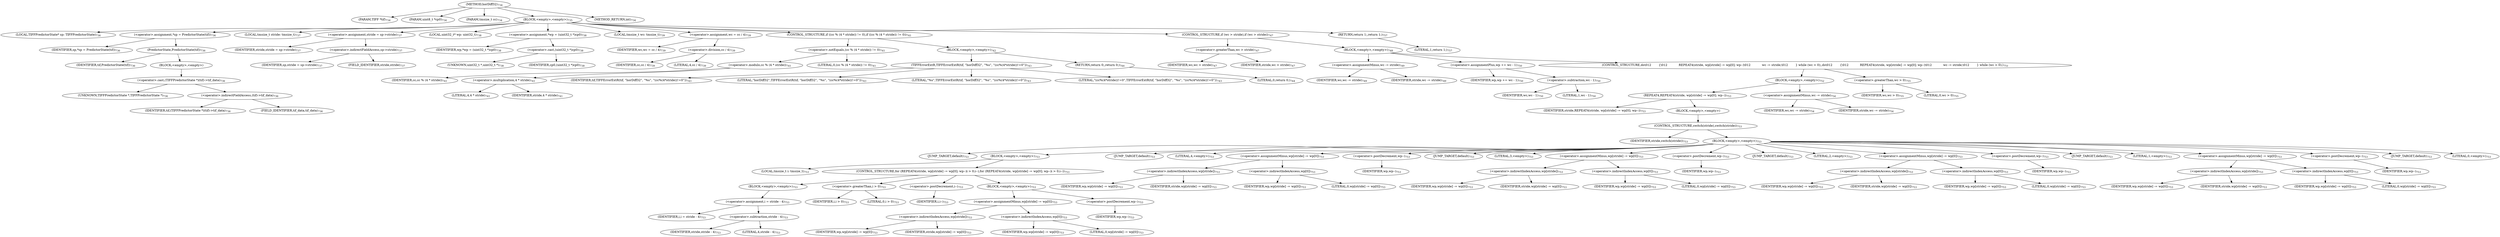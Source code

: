 digraph "horDiff32" {  
"38408" [label = <(METHOD,horDiff32)<SUB>734</SUB>> ]
"38409" [label = <(PARAM,TIFF *tif)<SUB>734</SUB>> ]
"38410" [label = <(PARAM,uint8_t *cp0)<SUB>734</SUB>> ]
"38411" [label = <(PARAM,tmsize_t cc)<SUB>734</SUB>> ]
"38412" [label = <(BLOCK,&lt;empty&gt;,&lt;empty&gt;)<SUB>735</SUB>> ]
"38413" [label = <(LOCAL,TIFFPredictorState* sp: TIFFPredictorState)<SUB>736</SUB>> ]
"38414" [label = <(&lt;operator&gt;.assignment,*sp = PredictorState(tif))<SUB>736</SUB>> ]
"38415" [label = <(IDENTIFIER,sp,*sp = PredictorState(tif))<SUB>736</SUB>> ]
"38416" [label = <(PredictorState,PredictorState(tif))<SUB>736</SUB>> ]
"38417" [label = <(IDENTIFIER,tif,PredictorState(tif))<SUB>736</SUB>> ]
"38418" [label = <(BLOCK,&lt;empty&gt;,&lt;empty&gt;)> ]
"38419" [label = <(&lt;operator&gt;.cast,(TIFFPredictorState *)(tif)-&gt;tif_data)<SUB>736</SUB>> ]
"38420" [label = <(UNKNOWN,TIFFPredictorState *,TIFFPredictorState *)<SUB>736</SUB>> ]
"38421" [label = <(&lt;operator&gt;.indirectFieldAccess,(tif)-&gt;tif_data)<SUB>736</SUB>> ]
"38422" [label = <(IDENTIFIER,tif,(TIFFPredictorState *)(tif)-&gt;tif_data)<SUB>736</SUB>> ]
"38423" [label = <(FIELD_IDENTIFIER,tif_data,tif_data)<SUB>736</SUB>> ]
"38424" [label = <(LOCAL,tmsize_t stride: tmsize_t)<SUB>737</SUB>> ]
"38425" [label = <(&lt;operator&gt;.assignment,stride = sp-&gt;stride)<SUB>737</SUB>> ]
"38426" [label = <(IDENTIFIER,stride,stride = sp-&gt;stride)<SUB>737</SUB>> ]
"38427" [label = <(&lt;operator&gt;.indirectFieldAccess,sp-&gt;stride)<SUB>737</SUB>> ]
"38428" [label = <(IDENTIFIER,sp,stride = sp-&gt;stride)<SUB>737</SUB>> ]
"38429" [label = <(FIELD_IDENTIFIER,stride,stride)<SUB>737</SUB>> ]
"38430" [label = <(LOCAL,uint32_t* wp: uint32_t)<SUB>738</SUB>> ]
"38431" [label = <(&lt;operator&gt;.assignment,*wp = (uint32_t *)cp0)<SUB>738</SUB>> ]
"38432" [label = <(IDENTIFIER,wp,*wp = (uint32_t *)cp0)<SUB>738</SUB>> ]
"38433" [label = <(&lt;operator&gt;.cast,(uint32_t *)cp0)<SUB>738</SUB>> ]
"38434" [label = <(UNKNOWN,uint32_t *,uint32_t *)<SUB>738</SUB>> ]
"38435" [label = <(IDENTIFIER,cp0,(uint32_t *)cp0)<SUB>738</SUB>> ]
"38436" [label = <(LOCAL,tmsize_t wc: tmsize_t)<SUB>739</SUB>> ]
"38437" [label = <(&lt;operator&gt;.assignment,wc = cc / 4)<SUB>739</SUB>> ]
"38438" [label = <(IDENTIFIER,wc,wc = cc / 4)<SUB>739</SUB>> ]
"38439" [label = <(&lt;operator&gt;.division,cc / 4)<SUB>739</SUB>> ]
"38440" [label = <(IDENTIFIER,cc,cc / 4)<SUB>739</SUB>> ]
"38441" [label = <(LITERAL,4,cc / 4)<SUB>739</SUB>> ]
"38442" [label = <(CONTROL_STRUCTURE,if ((cc % (4 * stride)) != 0),if ((cc % (4 * stride)) != 0))<SUB>741</SUB>> ]
"38443" [label = <(&lt;operator&gt;.notEquals,(cc % (4 * stride)) != 0)<SUB>741</SUB>> ]
"38444" [label = <(&lt;operator&gt;.modulo,cc % (4 * stride))<SUB>741</SUB>> ]
"38445" [label = <(IDENTIFIER,cc,cc % (4 * stride))<SUB>741</SUB>> ]
"38446" [label = <(&lt;operator&gt;.multiplication,4 * stride)<SUB>741</SUB>> ]
"38447" [label = <(LITERAL,4,4 * stride)<SUB>741</SUB>> ]
"38448" [label = <(IDENTIFIER,stride,4 * stride)<SUB>741</SUB>> ]
"38449" [label = <(LITERAL,0,(cc % (4 * stride)) != 0)<SUB>741</SUB>> ]
"38450" [label = <(BLOCK,&lt;empty&gt;,&lt;empty&gt;)<SUB>742</SUB>> ]
"38451" [label = <(TIFFErrorExtR,TIFFErrorExtR(tif, &quot;horDiff32&quot;, &quot;%s&quot;, &quot;(cc%(4*stride))!=0&quot;))<SUB>743</SUB>> ]
"38452" [label = <(IDENTIFIER,tif,TIFFErrorExtR(tif, &quot;horDiff32&quot;, &quot;%s&quot;, &quot;(cc%(4*stride))!=0&quot;))<SUB>743</SUB>> ]
"38453" [label = <(LITERAL,&quot;horDiff32&quot;,TIFFErrorExtR(tif, &quot;horDiff32&quot;, &quot;%s&quot;, &quot;(cc%(4*stride))!=0&quot;))<SUB>743</SUB>> ]
"38454" [label = <(LITERAL,&quot;%s&quot;,TIFFErrorExtR(tif, &quot;horDiff32&quot;, &quot;%s&quot;, &quot;(cc%(4*stride))!=0&quot;))<SUB>743</SUB>> ]
"38455" [label = <(LITERAL,&quot;(cc%(4*stride))!=0&quot;,TIFFErrorExtR(tif, &quot;horDiff32&quot;, &quot;%s&quot;, &quot;(cc%(4*stride))!=0&quot;))<SUB>743</SUB>> ]
"38456" [label = <(RETURN,return 0;,return 0;)<SUB>744</SUB>> ]
"38457" [label = <(LITERAL,0,return 0;)<SUB>744</SUB>> ]
"38458" [label = <(CONTROL_STRUCTURE,if (wc &gt; stride),if (wc &gt; stride))<SUB>747</SUB>> ]
"38459" [label = <(&lt;operator&gt;.greaterThan,wc &gt; stride)<SUB>747</SUB>> ]
"38460" [label = <(IDENTIFIER,wc,wc &gt; stride)<SUB>747</SUB>> ]
"38461" [label = <(IDENTIFIER,stride,wc &gt; stride)<SUB>747</SUB>> ]
"38462" [label = <(BLOCK,&lt;empty&gt;,&lt;empty&gt;)<SUB>748</SUB>> ]
"38463" [label = <(&lt;operator&gt;.assignmentMinus,wc -= stride)<SUB>749</SUB>> ]
"38464" [label = <(IDENTIFIER,wc,wc -= stride)<SUB>749</SUB>> ]
"38465" [label = <(IDENTIFIER,stride,wc -= stride)<SUB>749</SUB>> ]
"38466" [label = <(&lt;operator&gt;.assignmentPlus,wp += wc - 1)<SUB>750</SUB>> ]
"38467" [label = <(IDENTIFIER,wp,wp += wc - 1)<SUB>750</SUB>> ]
"38468" [label = <(&lt;operator&gt;.subtraction,wc - 1)<SUB>750</SUB>> ]
"38469" [label = <(IDENTIFIER,wc,wc - 1)<SUB>750</SUB>> ]
"38470" [label = <(LITERAL,1,wc - 1)<SUB>750</SUB>> ]
"38471" [label = <(CONTROL_STRUCTURE,do\012        {\012            REPEAT4(stride, wp[stride] -= wp[0]; wp--)\012            wc -= stride;\012        } while (wc &gt; 0);,do\012        {\012            REPEAT4(stride, wp[stride] -= wp[0]; wp--)\012            wc -= stride;\012        } while (wc &gt; 0);)<SUB>751</SUB>> ]
"38472" [label = <(BLOCK,&lt;empty&gt;,&lt;empty&gt;)<SUB>752</SUB>> ]
"38473" [label = <(REPEAT4,REPEAT4(stride, wp[stride] -= wp[0]; wp--))<SUB>753</SUB>> ]
"38474" [label = <(IDENTIFIER,stride,REPEAT4(stride, wp[stride] -= wp[0]; wp--))<SUB>753</SUB>> ]
"38475" [label = <(BLOCK,&lt;empty&gt;,&lt;empty&gt;)> ]
"38476" [label = <(CONTROL_STRUCTURE,switch(stride),switch(stride))<SUB>753</SUB>> ]
"38477" [label = <(IDENTIFIER,stride,switch(stride))<SUB>753</SUB>> ]
"38478" [label = <(BLOCK,&lt;empty&gt;,&lt;empty&gt;)<SUB>753</SUB>> ]
"38479" [label = <(JUMP_TARGET,default)<SUB>753</SUB>> ]
"38480" [label = <(BLOCK,&lt;empty&gt;,&lt;empty&gt;)<SUB>753</SUB>> ]
"38481" [label = <(LOCAL,tmsize_t i: tmsize_t)<SUB>753</SUB>> ]
"38482" [label = <(CONTROL_STRUCTURE,for (REPEAT4(stride, wp[stride] -= wp[0]; wp--)i &gt; 0;i--),for (REPEAT4(stride, wp[stride] -= wp[0]; wp--)i &gt; 0;i--))<SUB>753</SUB>> ]
"38483" [label = <(BLOCK,&lt;empty&gt;,&lt;empty&gt;)<SUB>753</SUB>> ]
"38484" [label = <(&lt;operator&gt;.assignment,i = stride - 4)<SUB>753</SUB>> ]
"38485" [label = <(IDENTIFIER,i,i = stride - 4)<SUB>753</SUB>> ]
"38486" [label = <(&lt;operator&gt;.subtraction,stride - 4)<SUB>753</SUB>> ]
"38487" [label = <(IDENTIFIER,stride,stride - 4)<SUB>753</SUB>> ]
"38488" [label = <(LITERAL,4,stride - 4)<SUB>753</SUB>> ]
"38489" [label = <(&lt;operator&gt;.greaterThan,i &gt; 0)<SUB>753</SUB>> ]
"38490" [label = <(IDENTIFIER,i,i &gt; 0)<SUB>753</SUB>> ]
"38491" [label = <(LITERAL,0,i &gt; 0)<SUB>753</SUB>> ]
"38492" [label = <(&lt;operator&gt;.postDecrement,i--)<SUB>753</SUB>> ]
"38493" [label = <(IDENTIFIER,i,i--)<SUB>753</SUB>> ]
"38494" [label = <(BLOCK,&lt;empty&gt;,&lt;empty&gt;)<SUB>753</SUB>> ]
"38495" [label = <(&lt;operator&gt;.assignmentMinus,wp[stride] -= wp[0])<SUB>753</SUB>> ]
"38496" [label = <(&lt;operator&gt;.indirectIndexAccess,wp[stride])<SUB>753</SUB>> ]
"38497" [label = <(IDENTIFIER,wp,wp[stride] -= wp[0])<SUB>753</SUB>> ]
"38498" [label = <(IDENTIFIER,stride,wp[stride] -= wp[0])<SUB>753</SUB>> ]
"38499" [label = <(&lt;operator&gt;.indirectIndexAccess,wp[0])<SUB>753</SUB>> ]
"38500" [label = <(IDENTIFIER,wp,wp[stride] -= wp[0])<SUB>753</SUB>> ]
"38501" [label = <(LITERAL,0,wp[stride] -= wp[0])<SUB>753</SUB>> ]
"38502" [label = <(&lt;operator&gt;.postDecrement,wp--)<SUB>753</SUB>> ]
"38503" [label = <(IDENTIFIER,wp,wp--)<SUB>753</SUB>> ]
"38504" [label = <(JUMP_TARGET,default)<SUB>753</SUB>> ]
"38505" [label = <(LITERAL,4,&lt;empty&gt;)<SUB>753</SUB>> ]
"38506" [label = <(&lt;operator&gt;.assignmentMinus,wp[stride] -= wp[0])<SUB>753</SUB>> ]
"38507" [label = <(&lt;operator&gt;.indirectIndexAccess,wp[stride])<SUB>753</SUB>> ]
"38508" [label = <(IDENTIFIER,wp,wp[stride] -= wp[0])<SUB>753</SUB>> ]
"38509" [label = <(IDENTIFIER,stride,wp[stride] -= wp[0])<SUB>753</SUB>> ]
"38510" [label = <(&lt;operator&gt;.indirectIndexAccess,wp[0])<SUB>753</SUB>> ]
"38511" [label = <(IDENTIFIER,wp,wp[stride] -= wp[0])<SUB>753</SUB>> ]
"38512" [label = <(LITERAL,0,wp[stride] -= wp[0])<SUB>753</SUB>> ]
"38513" [label = <(&lt;operator&gt;.postDecrement,wp--)<SUB>753</SUB>> ]
"38514" [label = <(IDENTIFIER,wp,wp--)<SUB>753</SUB>> ]
"38515" [label = <(JUMP_TARGET,default)<SUB>753</SUB>> ]
"38516" [label = <(LITERAL,3,&lt;empty&gt;)<SUB>753</SUB>> ]
"38517" [label = <(&lt;operator&gt;.assignmentMinus,wp[stride] -= wp[0])<SUB>753</SUB>> ]
"38518" [label = <(&lt;operator&gt;.indirectIndexAccess,wp[stride])<SUB>753</SUB>> ]
"38519" [label = <(IDENTIFIER,wp,wp[stride] -= wp[0])<SUB>753</SUB>> ]
"38520" [label = <(IDENTIFIER,stride,wp[stride] -= wp[0])<SUB>753</SUB>> ]
"38521" [label = <(&lt;operator&gt;.indirectIndexAccess,wp[0])<SUB>753</SUB>> ]
"38522" [label = <(IDENTIFIER,wp,wp[stride] -= wp[0])<SUB>753</SUB>> ]
"38523" [label = <(LITERAL,0,wp[stride] -= wp[0])<SUB>753</SUB>> ]
"38524" [label = <(&lt;operator&gt;.postDecrement,wp--)<SUB>753</SUB>> ]
"38525" [label = <(IDENTIFIER,wp,wp--)<SUB>753</SUB>> ]
"38526" [label = <(JUMP_TARGET,default)<SUB>753</SUB>> ]
"38527" [label = <(LITERAL,2,&lt;empty&gt;)<SUB>753</SUB>> ]
"38528" [label = <(&lt;operator&gt;.assignmentMinus,wp[stride] -= wp[0])<SUB>753</SUB>> ]
"38529" [label = <(&lt;operator&gt;.indirectIndexAccess,wp[stride])<SUB>753</SUB>> ]
"38530" [label = <(IDENTIFIER,wp,wp[stride] -= wp[0])<SUB>753</SUB>> ]
"38531" [label = <(IDENTIFIER,stride,wp[stride] -= wp[0])<SUB>753</SUB>> ]
"38532" [label = <(&lt;operator&gt;.indirectIndexAccess,wp[0])<SUB>753</SUB>> ]
"38533" [label = <(IDENTIFIER,wp,wp[stride] -= wp[0])<SUB>753</SUB>> ]
"38534" [label = <(LITERAL,0,wp[stride] -= wp[0])<SUB>753</SUB>> ]
"38535" [label = <(&lt;operator&gt;.postDecrement,wp--)<SUB>753</SUB>> ]
"38536" [label = <(IDENTIFIER,wp,wp--)<SUB>753</SUB>> ]
"38537" [label = <(JUMP_TARGET,default)<SUB>753</SUB>> ]
"38538" [label = <(LITERAL,1,&lt;empty&gt;)<SUB>753</SUB>> ]
"38539" [label = <(&lt;operator&gt;.assignmentMinus,wp[stride] -= wp[0])<SUB>753</SUB>> ]
"38540" [label = <(&lt;operator&gt;.indirectIndexAccess,wp[stride])<SUB>753</SUB>> ]
"38541" [label = <(IDENTIFIER,wp,wp[stride] -= wp[0])<SUB>753</SUB>> ]
"38542" [label = <(IDENTIFIER,stride,wp[stride] -= wp[0])<SUB>753</SUB>> ]
"38543" [label = <(&lt;operator&gt;.indirectIndexAccess,wp[0])<SUB>753</SUB>> ]
"38544" [label = <(IDENTIFIER,wp,wp[stride] -= wp[0])<SUB>753</SUB>> ]
"38545" [label = <(LITERAL,0,wp[stride] -= wp[0])<SUB>753</SUB>> ]
"38546" [label = <(&lt;operator&gt;.postDecrement,wp--)<SUB>753</SUB>> ]
"38547" [label = <(IDENTIFIER,wp,wp--)<SUB>753</SUB>> ]
"38548" [label = <(JUMP_TARGET,default)<SUB>753</SUB>> ]
"38549" [label = <(LITERAL,0,&lt;empty&gt;)<SUB>753</SUB>> ]
"38550" [label = <(&lt;operator&gt;.assignmentMinus,wc -= stride)<SUB>754</SUB>> ]
"38551" [label = <(IDENTIFIER,wc,wc -= stride)<SUB>754</SUB>> ]
"38552" [label = <(IDENTIFIER,stride,wc -= stride)<SUB>754</SUB>> ]
"38553" [label = <(&lt;operator&gt;.greaterThan,wc &gt; 0)<SUB>755</SUB>> ]
"38554" [label = <(IDENTIFIER,wc,wc &gt; 0)<SUB>755</SUB>> ]
"38555" [label = <(LITERAL,0,wc &gt; 0)<SUB>755</SUB>> ]
"38556" [label = <(RETURN,return 1;,return 1;)<SUB>757</SUB>> ]
"38557" [label = <(LITERAL,1,return 1;)<SUB>757</SUB>> ]
"38558" [label = <(METHOD_RETURN,int)<SUB>734</SUB>> ]
  "38408" -> "38409" 
  "38408" -> "38410" 
  "38408" -> "38411" 
  "38408" -> "38412" 
  "38408" -> "38558" 
  "38412" -> "38413" 
  "38412" -> "38414" 
  "38412" -> "38424" 
  "38412" -> "38425" 
  "38412" -> "38430" 
  "38412" -> "38431" 
  "38412" -> "38436" 
  "38412" -> "38437" 
  "38412" -> "38442" 
  "38412" -> "38458" 
  "38412" -> "38556" 
  "38414" -> "38415" 
  "38414" -> "38416" 
  "38416" -> "38417" 
  "38416" -> "38418" 
  "38418" -> "38419" 
  "38419" -> "38420" 
  "38419" -> "38421" 
  "38421" -> "38422" 
  "38421" -> "38423" 
  "38425" -> "38426" 
  "38425" -> "38427" 
  "38427" -> "38428" 
  "38427" -> "38429" 
  "38431" -> "38432" 
  "38431" -> "38433" 
  "38433" -> "38434" 
  "38433" -> "38435" 
  "38437" -> "38438" 
  "38437" -> "38439" 
  "38439" -> "38440" 
  "38439" -> "38441" 
  "38442" -> "38443" 
  "38442" -> "38450" 
  "38443" -> "38444" 
  "38443" -> "38449" 
  "38444" -> "38445" 
  "38444" -> "38446" 
  "38446" -> "38447" 
  "38446" -> "38448" 
  "38450" -> "38451" 
  "38450" -> "38456" 
  "38451" -> "38452" 
  "38451" -> "38453" 
  "38451" -> "38454" 
  "38451" -> "38455" 
  "38456" -> "38457" 
  "38458" -> "38459" 
  "38458" -> "38462" 
  "38459" -> "38460" 
  "38459" -> "38461" 
  "38462" -> "38463" 
  "38462" -> "38466" 
  "38462" -> "38471" 
  "38463" -> "38464" 
  "38463" -> "38465" 
  "38466" -> "38467" 
  "38466" -> "38468" 
  "38468" -> "38469" 
  "38468" -> "38470" 
  "38471" -> "38472" 
  "38471" -> "38553" 
  "38472" -> "38473" 
  "38472" -> "38550" 
  "38473" -> "38474" 
  "38473" -> "38475" 
  "38475" -> "38476" 
  "38476" -> "38477" 
  "38476" -> "38478" 
  "38478" -> "38479" 
  "38478" -> "38480" 
  "38478" -> "38504" 
  "38478" -> "38505" 
  "38478" -> "38506" 
  "38478" -> "38513" 
  "38478" -> "38515" 
  "38478" -> "38516" 
  "38478" -> "38517" 
  "38478" -> "38524" 
  "38478" -> "38526" 
  "38478" -> "38527" 
  "38478" -> "38528" 
  "38478" -> "38535" 
  "38478" -> "38537" 
  "38478" -> "38538" 
  "38478" -> "38539" 
  "38478" -> "38546" 
  "38478" -> "38548" 
  "38478" -> "38549" 
  "38480" -> "38481" 
  "38480" -> "38482" 
  "38482" -> "38483" 
  "38482" -> "38489" 
  "38482" -> "38492" 
  "38482" -> "38494" 
  "38483" -> "38484" 
  "38484" -> "38485" 
  "38484" -> "38486" 
  "38486" -> "38487" 
  "38486" -> "38488" 
  "38489" -> "38490" 
  "38489" -> "38491" 
  "38492" -> "38493" 
  "38494" -> "38495" 
  "38494" -> "38502" 
  "38495" -> "38496" 
  "38495" -> "38499" 
  "38496" -> "38497" 
  "38496" -> "38498" 
  "38499" -> "38500" 
  "38499" -> "38501" 
  "38502" -> "38503" 
  "38506" -> "38507" 
  "38506" -> "38510" 
  "38507" -> "38508" 
  "38507" -> "38509" 
  "38510" -> "38511" 
  "38510" -> "38512" 
  "38513" -> "38514" 
  "38517" -> "38518" 
  "38517" -> "38521" 
  "38518" -> "38519" 
  "38518" -> "38520" 
  "38521" -> "38522" 
  "38521" -> "38523" 
  "38524" -> "38525" 
  "38528" -> "38529" 
  "38528" -> "38532" 
  "38529" -> "38530" 
  "38529" -> "38531" 
  "38532" -> "38533" 
  "38532" -> "38534" 
  "38535" -> "38536" 
  "38539" -> "38540" 
  "38539" -> "38543" 
  "38540" -> "38541" 
  "38540" -> "38542" 
  "38543" -> "38544" 
  "38543" -> "38545" 
  "38546" -> "38547" 
  "38550" -> "38551" 
  "38550" -> "38552" 
  "38553" -> "38554" 
  "38553" -> "38555" 
  "38556" -> "38557" 
}
